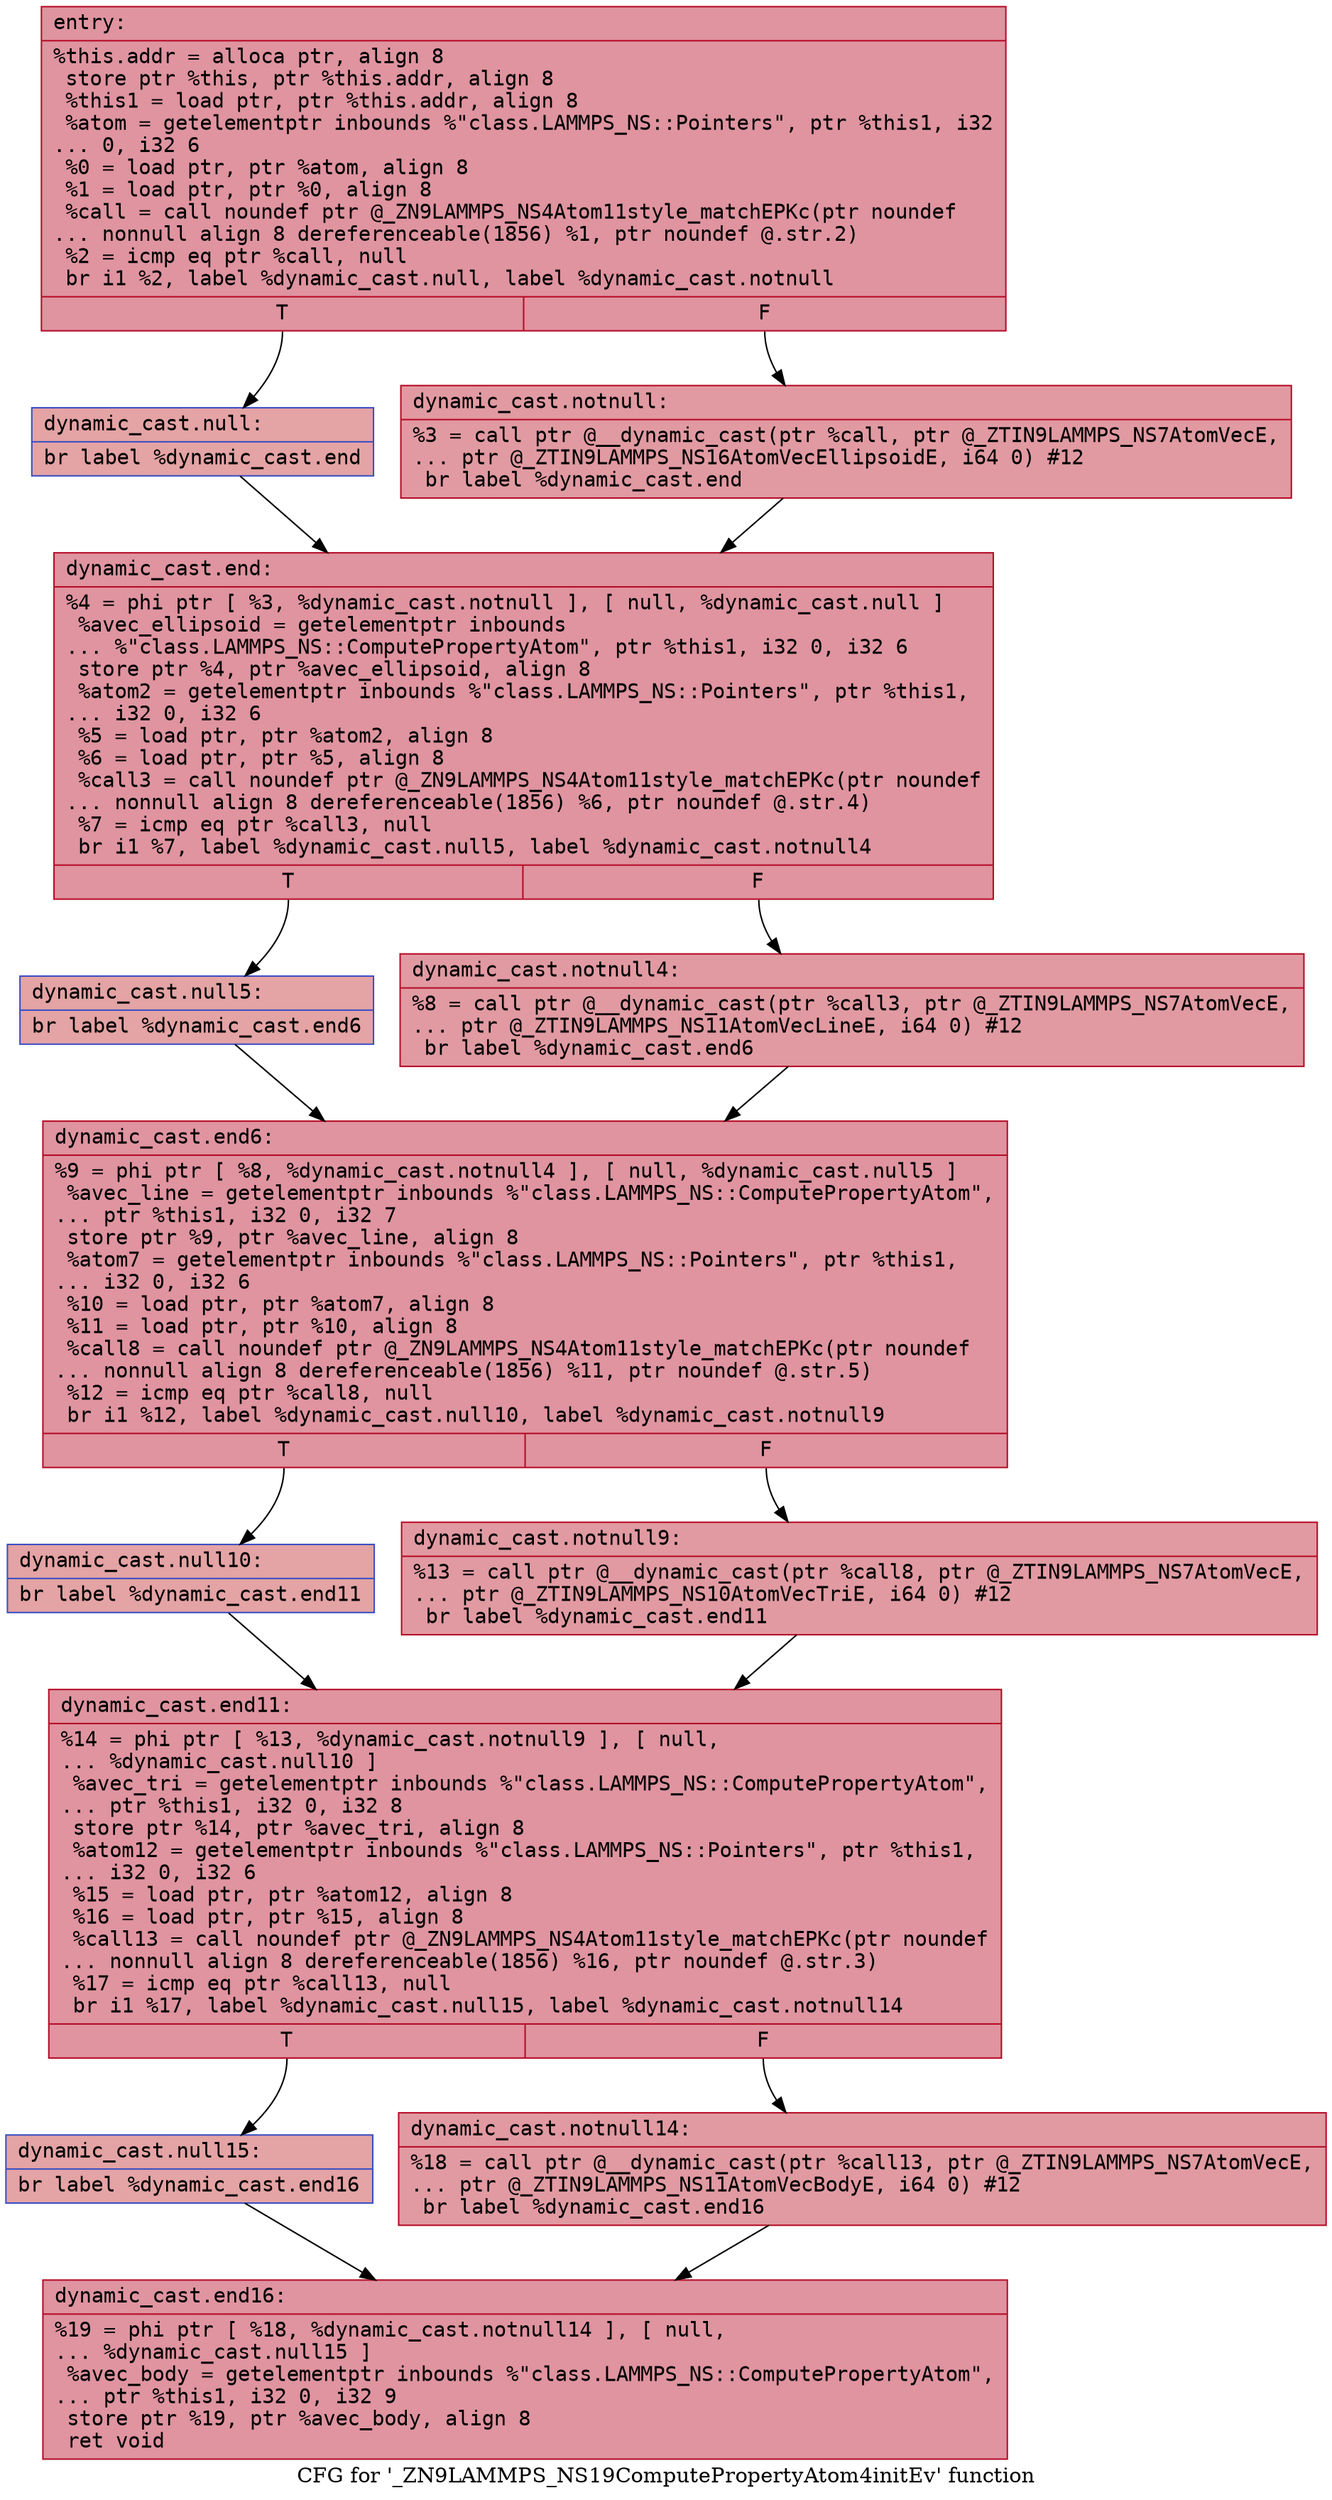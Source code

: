 digraph "CFG for '_ZN9LAMMPS_NS19ComputePropertyAtom4initEv' function" {
	label="CFG for '_ZN9LAMMPS_NS19ComputePropertyAtom4initEv' function";

	Node0x55e557d56420 [shape=record,color="#b70d28ff", style=filled, fillcolor="#b70d2870" fontname="Courier",label="{entry:\l|  %this.addr = alloca ptr, align 8\l  store ptr %this, ptr %this.addr, align 8\l  %this1 = load ptr, ptr %this.addr, align 8\l  %atom = getelementptr inbounds %\"class.LAMMPS_NS::Pointers\", ptr %this1, i32\l... 0, i32 6\l  %0 = load ptr, ptr %atom, align 8\l  %1 = load ptr, ptr %0, align 8\l  %call = call noundef ptr @_ZN9LAMMPS_NS4Atom11style_matchEPKc(ptr noundef\l... nonnull align 8 dereferenceable(1856) %1, ptr noundef @.str.2)\l  %2 = icmp eq ptr %call, null\l  br i1 %2, label %dynamic_cast.null, label %dynamic_cast.notnull\l|{<s0>T|<s1>F}}"];
	Node0x55e557d56420:s0 -> Node0x55e557d56960[tooltip="entry -> dynamic_cast.null\nProbability 37.50%" ];
	Node0x55e557d56420:s1 -> Node0x55e557d569b0[tooltip="entry -> dynamic_cast.notnull\nProbability 62.50%" ];
	Node0x55e557d569b0 [shape=record,color="#b70d28ff", style=filled, fillcolor="#bb1b2c70" fontname="Courier",label="{dynamic_cast.notnull:\l|  %3 = call ptr @__dynamic_cast(ptr %call, ptr @_ZTIN9LAMMPS_NS7AtomVecE,\l... ptr @_ZTIN9LAMMPS_NS16AtomVecEllipsoidE, i64 0) #12\l  br label %dynamic_cast.end\l}"];
	Node0x55e557d569b0 -> Node0x55e557d56cf0[tooltip="dynamic_cast.notnull -> dynamic_cast.end\nProbability 100.00%" ];
	Node0x55e557d56960 [shape=record,color="#3d50c3ff", style=filled, fillcolor="#c32e3170" fontname="Courier",label="{dynamic_cast.null:\l|  br label %dynamic_cast.end\l}"];
	Node0x55e557d56960 -> Node0x55e557d56cf0[tooltip="dynamic_cast.null -> dynamic_cast.end\nProbability 100.00%" ];
	Node0x55e557d56cf0 [shape=record,color="#b70d28ff", style=filled, fillcolor="#b70d2870" fontname="Courier",label="{dynamic_cast.end:\l|  %4 = phi ptr [ %3, %dynamic_cast.notnull ], [ null, %dynamic_cast.null ]\l  %avec_ellipsoid = getelementptr inbounds\l... %\"class.LAMMPS_NS::ComputePropertyAtom\", ptr %this1, i32 0, i32 6\l  store ptr %4, ptr %avec_ellipsoid, align 8\l  %atom2 = getelementptr inbounds %\"class.LAMMPS_NS::Pointers\", ptr %this1,\l... i32 0, i32 6\l  %5 = load ptr, ptr %atom2, align 8\l  %6 = load ptr, ptr %5, align 8\l  %call3 = call noundef ptr @_ZN9LAMMPS_NS4Atom11style_matchEPKc(ptr noundef\l... nonnull align 8 dereferenceable(1856) %6, ptr noundef @.str.4)\l  %7 = icmp eq ptr %call3, null\l  br i1 %7, label %dynamic_cast.null5, label %dynamic_cast.notnull4\l|{<s0>T|<s1>F}}"];
	Node0x55e557d56cf0:s0 -> Node0x55e557d57340[tooltip="dynamic_cast.end -> dynamic_cast.null5\nProbability 37.50%" ];
	Node0x55e557d56cf0:s1 -> Node0x55e557d56320[tooltip="dynamic_cast.end -> dynamic_cast.notnull4\nProbability 62.50%" ];
	Node0x55e557d56320 [shape=record,color="#b70d28ff", style=filled, fillcolor="#bb1b2c70" fontname="Courier",label="{dynamic_cast.notnull4:\l|  %8 = call ptr @__dynamic_cast(ptr %call3, ptr @_ZTIN9LAMMPS_NS7AtomVecE,\l... ptr @_ZTIN9LAMMPS_NS11AtomVecLineE, i64 0) #12\l  br label %dynamic_cast.end6\l}"];
	Node0x55e557d56320 -> Node0x55e557d577a0[tooltip="dynamic_cast.notnull4 -> dynamic_cast.end6\nProbability 100.00%" ];
	Node0x55e557d57340 [shape=record,color="#3d50c3ff", style=filled, fillcolor="#c32e3170" fontname="Courier",label="{dynamic_cast.null5:\l|  br label %dynamic_cast.end6\l}"];
	Node0x55e557d57340 -> Node0x55e557d577a0[tooltip="dynamic_cast.null5 -> dynamic_cast.end6\nProbability 100.00%" ];
	Node0x55e557d577a0 [shape=record,color="#b70d28ff", style=filled, fillcolor="#b70d2870" fontname="Courier",label="{dynamic_cast.end6:\l|  %9 = phi ptr [ %8, %dynamic_cast.notnull4 ], [ null, %dynamic_cast.null5 ]\l  %avec_line = getelementptr inbounds %\"class.LAMMPS_NS::ComputePropertyAtom\",\l... ptr %this1, i32 0, i32 7\l  store ptr %9, ptr %avec_line, align 8\l  %atom7 = getelementptr inbounds %\"class.LAMMPS_NS::Pointers\", ptr %this1,\l... i32 0, i32 6\l  %10 = load ptr, ptr %atom7, align 8\l  %11 = load ptr, ptr %10, align 8\l  %call8 = call noundef ptr @_ZN9LAMMPS_NS4Atom11style_matchEPKc(ptr noundef\l... nonnull align 8 dereferenceable(1856) %11, ptr noundef @.str.5)\l  %12 = icmp eq ptr %call8, null\l  br i1 %12, label %dynamic_cast.null10, label %dynamic_cast.notnull9\l|{<s0>T|<s1>F}}"];
	Node0x55e557d577a0:s0 -> Node0x55e557d57df0[tooltip="dynamic_cast.end6 -> dynamic_cast.null10\nProbability 37.50%" ];
	Node0x55e557d577a0:s1 -> Node0x55e557d57ea0[tooltip="dynamic_cast.end6 -> dynamic_cast.notnull9\nProbability 62.50%" ];
	Node0x55e557d57ea0 [shape=record,color="#b70d28ff", style=filled, fillcolor="#bb1b2c70" fontname="Courier",label="{dynamic_cast.notnull9:\l|  %13 = call ptr @__dynamic_cast(ptr %call8, ptr @_ZTIN9LAMMPS_NS7AtomVecE,\l... ptr @_ZTIN9LAMMPS_NS10AtomVecTriE, i64 0) #12\l  br label %dynamic_cast.end11\l}"];
	Node0x55e557d57ea0 -> Node0x55e557d58210[tooltip="dynamic_cast.notnull9 -> dynamic_cast.end11\nProbability 100.00%" ];
	Node0x55e557d57df0 [shape=record,color="#3d50c3ff", style=filled, fillcolor="#c32e3170" fontname="Courier",label="{dynamic_cast.null10:\l|  br label %dynamic_cast.end11\l}"];
	Node0x55e557d57df0 -> Node0x55e557d58210[tooltip="dynamic_cast.null10 -> dynamic_cast.end11\nProbability 100.00%" ];
	Node0x55e557d58210 [shape=record,color="#b70d28ff", style=filled, fillcolor="#b70d2870" fontname="Courier",label="{dynamic_cast.end11:\l|  %14 = phi ptr [ %13, %dynamic_cast.notnull9 ], [ null,\l... %dynamic_cast.null10 ]\l  %avec_tri = getelementptr inbounds %\"class.LAMMPS_NS::ComputePropertyAtom\",\l... ptr %this1, i32 0, i32 8\l  store ptr %14, ptr %avec_tri, align 8\l  %atom12 = getelementptr inbounds %\"class.LAMMPS_NS::Pointers\", ptr %this1,\l... i32 0, i32 6\l  %15 = load ptr, ptr %atom12, align 8\l  %16 = load ptr, ptr %15, align 8\l  %call13 = call noundef ptr @_ZN9LAMMPS_NS4Atom11style_matchEPKc(ptr noundef\l... nonnull align 8 dereferenceable(1856) %16, ptr noundef @.str.3)\l  %17 = icmp eq ptr %call13, null\l  br i1 %17, label %dynamic_cast.null15, label %dynamic_cast.notnull14\l|{<s0>T|<s1>F}}"];
	Node0x55e557d58210:s0 -> Node0x55e557d58860[tooltip="dynamic_cast.end11 -> dynamic_cast.null15\nProbability 37.50%" ];
	Node0x55e557d58210:s1 -> Node0x55e557d573f0[tooltip="dynamic_cast.end11 -> dynamic_cast.notnull14\nProbability 62.50%" ];
	Node0x55e557d573f0 [shape=record,color="#b70d28ff", style=filled, fillcolor="#bb1b2c70" fontname="Courier",label="{dynamic_cast.notnull14:\l|  %18 = call ptr @__dynamic_cast(ptr %call13, ptr @_ZTIN9LAMMPS_NS7AtomVecE,\l... ptr @_ZTIN9LAMMPS_NS11AtomVecBodyE, i64 0) #12\l  br label %dynamic_cast.end16\l}"];
	Node0x55e557d573f0 -> Node0x55e557d58e40[tooltip="dynamic_cast.notnull14 -> dynamic_cast.end16\nProbability 100.00%" ];
	Node0x55e557d58860 [shape=record,color="#3d50c3ff", style=filled, fillcolor="#c32e3170" fontname="Courier",label="{dynamic_cast.null15:\l|  br label %dynamic_cast.end16\l}"];
	Node0x55e557d58860 -> Node0x55e557d58e40[tooltip="dynamic_cast.null15 -> dynamic_cast.end16\nProbability 100.00%" ];
	Node0x55e557d58e40 [shape=record,color="#b70d28ff", style=filled, fillcolor="#b70d2870" fontname="Courier",label="{dynamic_cast.end16:\l|  %19 = phi ptr [ %18, %dynamic_cast.notnull14 ], [ null,\l... %dynamic_cast.null15 ]\l  %avec_body = getelementptr inbounds %\"class.LAMMPS_NS::ComputePropertyAtom\",\l... ptr %this1, i32 0, i32 9\l  store ptr %19, ptr %avec_body, align 8\l  ret void\l}"];
}
